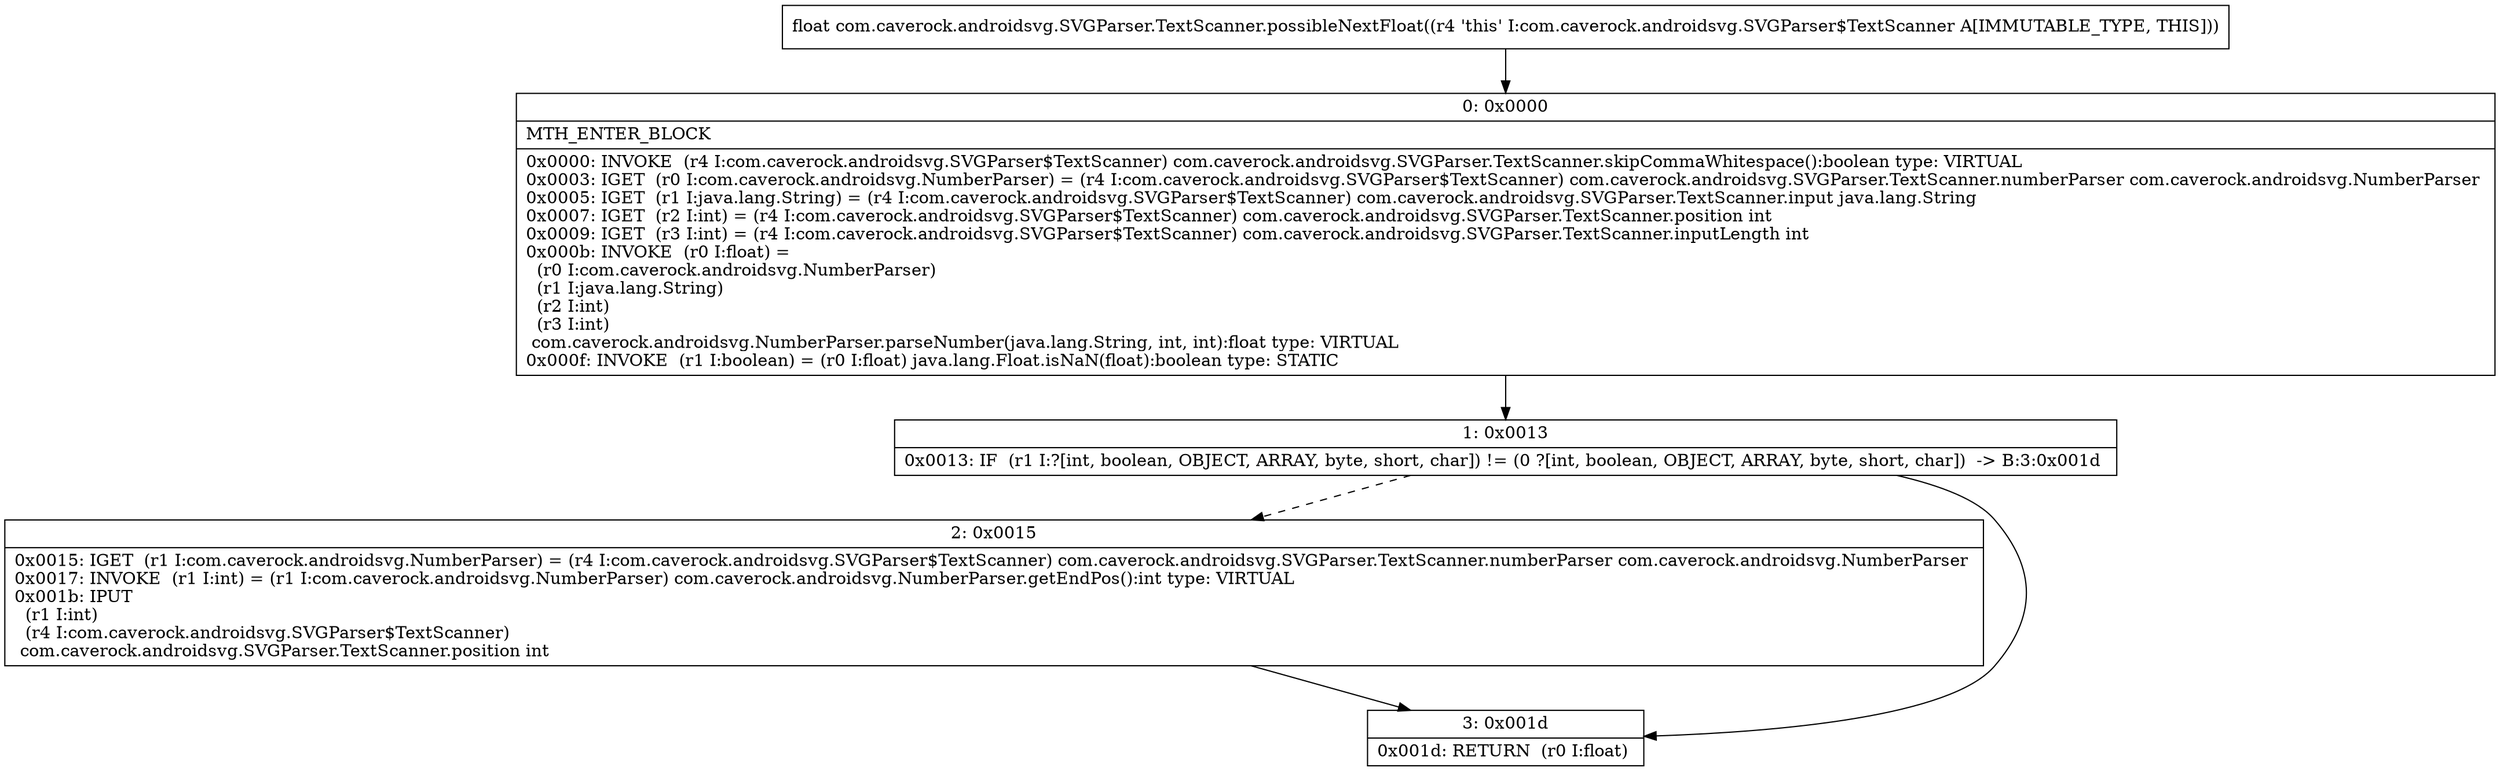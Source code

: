 digraph "CFG forcom.caverock.androidsvg.SVGParser.TextScanner.possibleNextFloat()F" {
Node_0 [shape=record,label="{0\:\ 0x0000|MTH_ENTER_BLOCK\l|0x0000: INVOKE  (r4 I:com.caverock.androidsvg.SVGParser$TextScanner) com.caverock.androidsvg.SVGParser.TextScanner.skipCommaWhitespace():boolean type: VIRTUAL \l0x0003: IGET  (r0 I:com.caverock.androidsvg.NumberParser) = (r4 I:com.caverock.androidsvg.SVGParser$TextScanner) com.caverock.androidsvg.SVGParser.TextScanner.numberParser com.caverock.androidsvg.NumberParser \l0x0005: IGET  (r1 I:java.lang.String) = (r4 I:com.caverock.androidsvg.SVGParser$TextScanner) com.caverock.androidsvg.SVGParser.TextScanner.input java.lang.String \l0x0007: IGET  (r2 I:int) = (r4 I:com.caverock.androidsvg.SVGParser$TextScanner) com.caverock.androidsvg.SVGParser.TextScanner.position int \l0x0009: IGET  (r3 I:int) = (r4 I:com.caverock.androidsvg.SVGParser$TextScanner) com.caverock.androidsvg.SVGParser.TextScanner.inputLength int \l0x000b: INVOKE  (r0 I:float) = \l  (r0 I:com.caverock.androidsvg.NumberParser)\l  (r1 I:java.lang.String)\l  (r2 I:int)\l  (r3 I:int)\l com.caverock.androidsvg.NumberParser.parseNumber(java.lang.String, int, int):float type: VIRTUAL \l0x000f: INVOKE  (r1 I:boolean) = (r0 I:float) java.lang.Float.isNaN(float):boolean type: STATIC \l}"];
Node_1 [shape=record,label="{1\:\ 0x0013|0x0013: IF  (r1 I:?[int, boolean, OBJECT, ARRAY, byte, short, char]) != (0 ?[int, boolean, OBJECT, ARRAY, byte, short, char])  \-\> B:3:0x001d \l}"];
Node_2 [shape=record,label="{2\:\ 0x0015|0x0015: IGET  (r1 I:com.caverock.androidsvg.NumberParser) = (r4 I:com.caverock.androidsvg.SVGParser$TextScanner) com.caverock.androidsvg.SVGParser.TextScanner.numberParser com.caverock.androidsvg.NumberParser \l0x0017: INVOKE  (r1 I:int) = (r1 I:com.caverock.androidsvg.NumberParser) com.caverock.androidsvg.NumberParser.getEndPos():int type: VIRTUAL \l0x001b: IPUT  \l  (r1 I:int)\l  (r4 I:com.caverock.androidsvg.SVGParser$TextScanner)\l com.caverock.androidsvg.SVGParser.TextScanner.position int \l}"];
Node_3 [shape=record,label="{3\:\ 0x001d|0x001d: RETURN  (r0 I:float) \l}"];
MethodNode[shape=record,label="{float com.caverock.androidsvg.SVGParser.TextScanner.possibleNextFloat((r4 'this' I:com.caverock.androidsvg.SVGParser$TextScanner A[IMMUTABLE_TYPE, THIS])) }"];
MethodNode -> Node_0;
Node_0 -> Node_1;
Node_1 -> Node_2[style=dashed];
Node_1 -> Node_3;
Node_2 -> Node_3;
}

